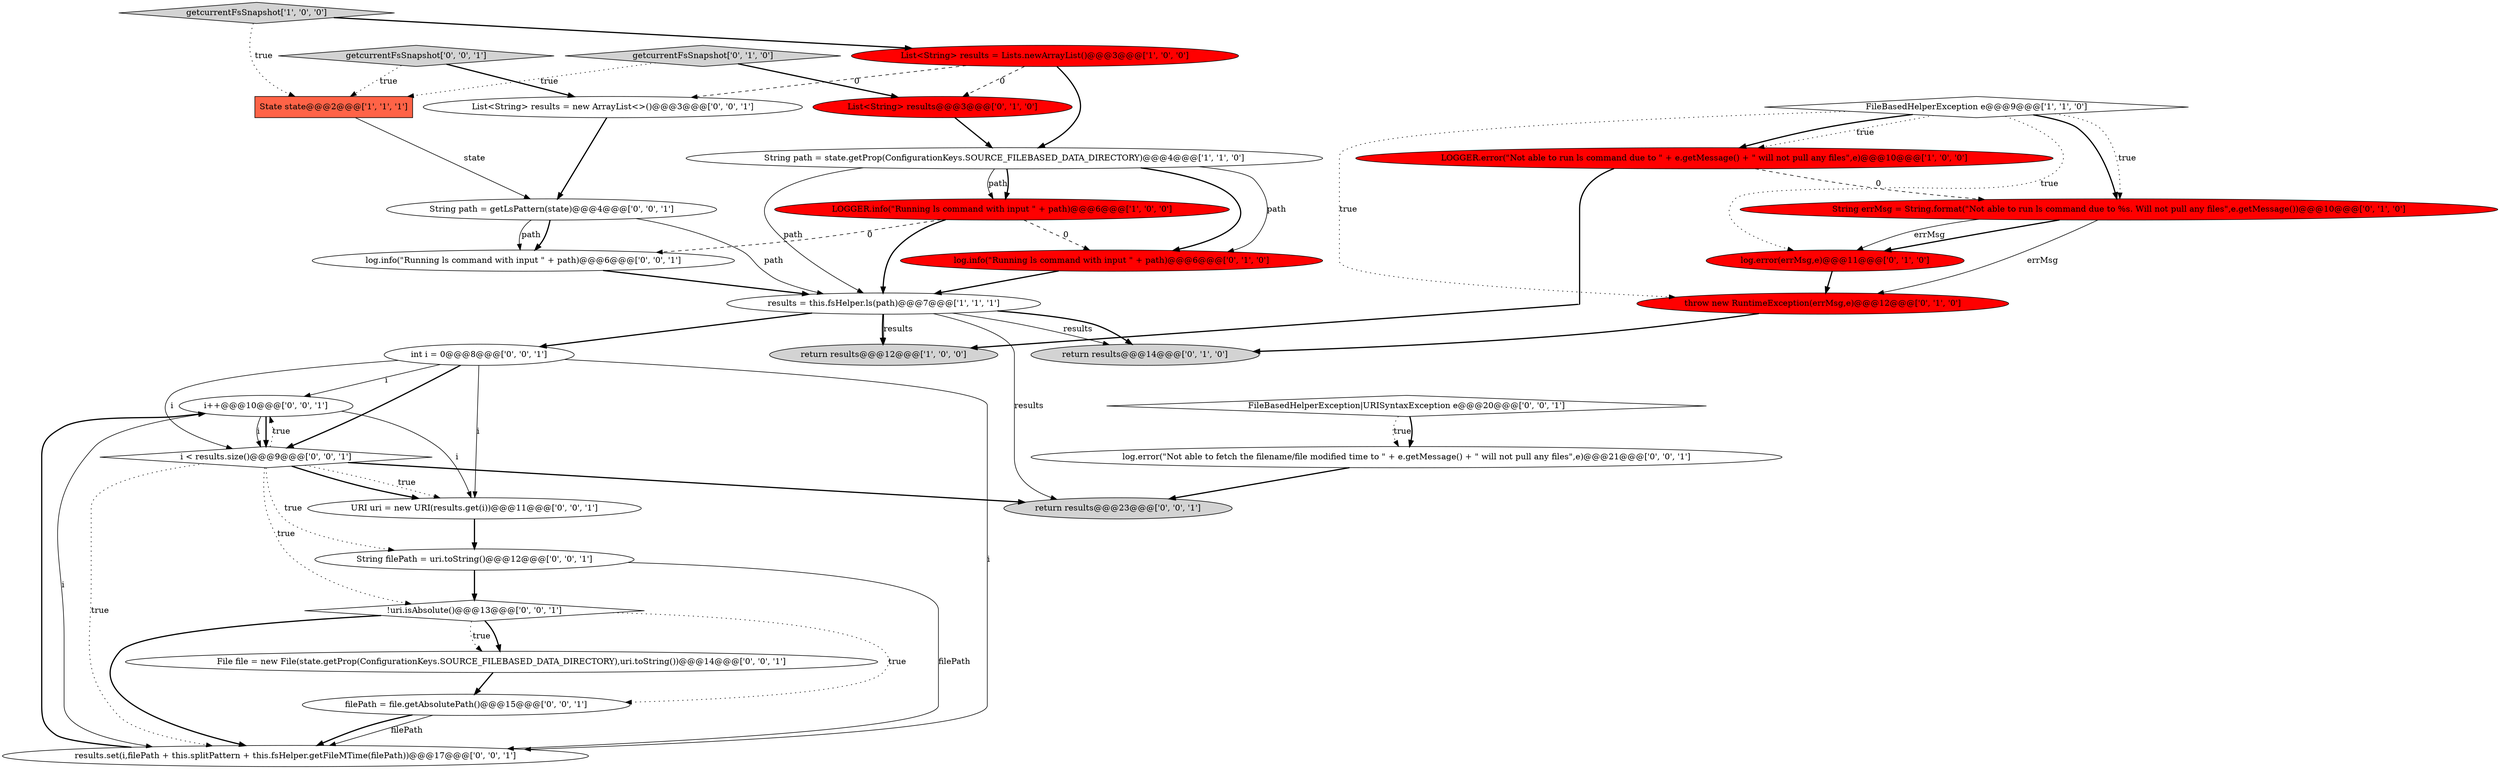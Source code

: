 digraph {
24 [style = filled, label = "i++@@@10@@@['0', '0', '1']", fillcolor = white, shape = ellipse image = "AAA0AAABBB3BBB"];
31 [style = filled, label = "FileBasedHelperException|URISyntaxException e@@@20@@@['0', '0', '1']", fillcolor = white, shape = diamond image = "AAA0AAABBB3BBB"];
29 [style = filled, label = "!uri.isAbsolute()@@@13@@@['0', '0', '1']", fillcolor = white, shape = diamond image = "AAA0AAABBB3BBB"];
27 [style = filled, label = "return results@@@23@@@['0', '0', '1']", fillcolor = lightgray, shape = ellipse image = "AAA0AAABBB3BBB"];
30 [style = filled, label = "results.set(i,filePath + this.splitPattern + this.fsHelper.getFileMTime(filePath))@@@17@@@['0', '0', '1']", fillcolor = white, shape = ellipse image = "AAA0AAABBB3BBB"];
18 [style = filled, label = "filePath = file.getAbsolutePath()@@@15@@@['0', '0', '1']", fillcolor = white, shape = ellipse image = "AAA0AAABBB3BBB"];
23 [style = filled, label = "getcurrentFsSnapshot['0', '0', '1']", fillcolor = lightgray, shape = diamond image = "AAA0AAABBB3BBB"];
10 [style = filled, label = "log.error(errMsg,e)@@@11@@@['0', '1', '0']", fillcolor = red, shape = ellipse image = "AAA1AAABBB2BBB"];
11 [style = filled, label = "log.info(\"Running ls command with input \" + path)@@@6@@@['0', '1', '0']", fillcolor = red, shape = ellipse image = "AAA1AAABBB2BBB"];
12 [style = filled, label = "throw new RuntimeException(errMsg,e)@@@12@@@['0', '1', '0']", fillcolor = red, shape = ellipse image = "AAA1AAABBB2BBB"];
22 [style = filled, label = "String path = getLsPattern(state)@@@4@@@['0', '0', '1']", fillcolor = white, shape = ellipse image = "AAA0AAABBB3BBB"];
25 [style = filled, label = "URI uri = new URI(results.get(i))@@@11@@@['0', '0', '1']", fillcolor = white, shape = ellipse image = "AAA0AAABBB3BBB"];
0 [style = filled, label = "results = this.fsHelper.ls(path)@@@7@@@['1', '1', '1']", fillcolor = white, shape = ellipse image = "AAA0AAABBB1BBB"];
7 [style = filled, label = "getcurrentFsSnapshot['1', '0', '0']", fillcolor = lightgray, shape = diamond image = "AAA0AAABBB1BBB"];
4 [style = filled, label = "LOGGER.info(\"Running ls command with input \" + path)@@@6@@@['1', '0', '0']", fillcolor = red, shape = ellipse image = "AAA1AAABBB1BBB"];
8 [style = filled, label = "FileBasedHelperException e@@@9@@@['1', '1', '0']", fillcolor = white, shape = diamond image = "AAA0AAABBB1BBB"];
16 [style = filled, label = "File file = new File(state.getProp(ConfigurationKeys.SOURCE_FILEBASED_DATA_DIRECTORY),uri.toString())@@@14@@@['0', '0', '1']", fillcolor = white, shape = ellipse image = "AAA0AAABBB3BBB"];
26 [style = filled, label = "i < results.size()@@@9@@@['0', '0', '1']", fillcolor = white, shape = diamond image = "AAA0AAABBB3BBB"];
13 [style = filled, label = "String errMsg = String.format(\"Not able to run ls command due to %s. Will not pull any files\",e.getMessage())@@@10@@@['0', '1', '0']", fillcolor = red, shape = ellipse image = "AAA1AAABBB2BBB"];
19 [style = filled, label = "log.info(\"Running ls command with input \" + path)@@@6@@@['0', '0', '1']", fillcolor = white, shape = ellipse image = "AAA0AAABBB3BBB"];
17 [style = filled, label = "String filePath = uri.toString()@@@12@@@['0', '0', '1']", fillcolor = white, shape = ellipse image = "AAA0AAABBB3BBB"];
3 [style = filled, label = "State state@@@2@@@['1', '1', '1']", fillcolor = tomato, shape = box image = "AAA0AAABBB1BBB"];
28 [style = filled, label = "List<String> results = new ArrayList<>()@@@3@@@['0', '0', '1']", fillcolor = white, shape = ellipse image = "AAA0AAABBB3BBB"];
14 [style = filled, label = "return results@@@14@@@['0', '1', '0']", fillcolor = lightgray, shape = ellipse image = "AAA0AAABBB2BBB"];
1 [style = filled, label = "LOGGER.error(\"Not able to run ls command due to \" + e.getMessage() + \" will not pull any files\",e)@@@10@@@['1', '0', '0']", fillcolor = red, shape = ellipse image = "AAA1AAABBB1BBB"];
6 [style = filled, label = "return results@@@12@@@['1', '0', '0']", fillcolor = lightgray, shape = ellipse image = "AAA0AAABBB1BBB"];
20 [style = filled, label = "log.error(\"Not able to fetch the filename/file modified time to \" + e.getMessage() + \" will not pull any files\",e)@@@21@@@['0', '0', '1']", fillcolor = white, shape = ellipse image = "AAA0AAABBB3BBB"];
5 [style = filled, label = "List<String> results = Lists.newArrayList()@@@3@@@['1', '0', '0']", fillcolor = red, shape = ellipse image = "AAA1AAABBB1BBB"];
9 [style = filled, label = "getcurrentFsSnapshot['0', '1', '0']", fillcolor = lightgray, shape = diamond image = "AAA0AAABBB2BBB"];
21 [style = filled, label = "int i = 0@@@8@@@['0', '0', '1']", fillcolor = white, shape = ellipse image = "AAA0AAABBB3BBB"];
15 [style = filled, label = "List<String> results@@@3@@@['0', '1', '0']", fillcolor = red, shape = ellipse image = "AAA1AAABBB2BBB"];
2 [style = filled, label = "String path = state.getProp(ConfigurationKeys.SOURCE_FILEBASED_DATA_DIRECTORY)@@@4@@@['1', '1', '0']", fillcolor = white, shape = ellipse image = "AAA0AAABBB1BBB"];
13->10 [style = bold, label=""];
30->24 [style = bold, label=""];
15->2 [style = bold, label=""];
29->18 [style = dotted, label="true"];
16->18 [style = bold, label=""];
8->1 [style = dotted, label="true"];
18->30 [style = solid, label="filePath"];
22->19 [style = bold, label=""];
29->30 [style = bold, label=""];
0->6 [style = bold, label=""];
2->0 [style = solid, label="path"];
26->25 [style = dotted, label="true"];
2->4 [style = solid, label="path"];
26->25 [style = bold, label=""];
24->26 [style = solid, label="i"];
18->30 [style = bold, label=""];
21->24 [style = solid, label="i"];
0->21 [style = bold, label=""];
22->0 [style = solid, label="path"];
21->30 [style = solid, label="i"];
8->10 [style = dotted, label="true"];
24->30 [style = solid, label="i"];
0->6 [style = solid, label="results"];
2->4 [style = bold, label=""];
25->17 [style = bold, label=""];
31->20 [style = dotted, label="true"];
3->22 [style = solid, label="state"];
19->0 [style = bold, label=""];
4->0 [style = bold, label=""];
21->25 [style = solid, label="i"];
20->27 [style = bold, label=""];
1->13 [style = dashed, label="0"];
23->28 [style = bold, label=""];
0->14 [style = solid, label="results"];
8->1 [style = bold, label=""];
0->27 [style = solid, label="results"];
24->26 [style = bold, label=""];
21->26 [style = bold, label=""];
5->2 [style = bold, label=""];
7->5 [style = bold, label=""];
11->0 [style = bold, label=""];
1->6 [style = bold, label=""];
0->14 [style = bold, label=""];
26->27 [style = bold, label=""];
13->12 [style = solid, label="errMsg"];
22->19 [style = solid, label="path"];
8->12 [style = dotted, label="true"];
5->28 [style = dashed, label="0"];
21->26 [style = solid, label="i"];
17->30 [style = solid, label="filePath"];
7->3 [style = dotted, label="true"];
10->12 [style = bold, label=""];
9->15 [style = bold, label=""];
2->11 [style = solid, label="path"];
26->17 [style = dotted, label="true"];
26->30 [style = dotted, label="true"];
26->24 [style = dotted, label="true"];
12->14 [style = bold, label=""];
23->3 [style = dotted, label="true"];
4->19 [style = dashed, label="0"];
26->29 [style = dotted, label="true"];
8->13 [style = dotted, label="true"];
9->3 [style = dotted, label="true"];
4->11 [style = dashed, label="0"];
31->20 [style = bold, label=""];
17->29 [style = bold, label=""];
5->15 [style = dashed, label="0"];
29->16 [style = bold, label=""];
24->25 [style = solid, label="i"];
2->11 [style = bold, label=""];
13->10 [style = solid, label="errMsg"];
28->22 [style = bold, label=""];
29->16 [style = dotted, label="true"];
8->13 [style = bold, label=""];
}
